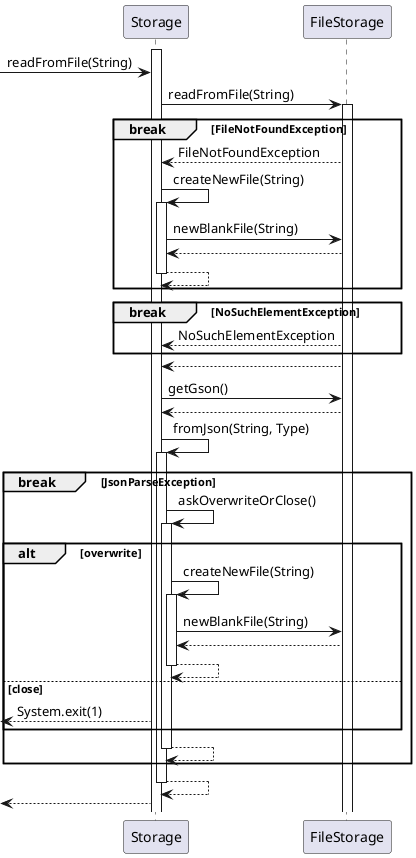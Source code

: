 @startuml
'https://plantuml.com/sequence-diagram

'autonumber

activate Storage
-> Storage: readFromFile(String)

Storage -> FileStorage: readFromFile(String)
activate FileStorage

break FileNotFoundException

    FileStorage --> Storage: FileNotFoundException
    Storage -> Storage: createNewFile(String)
    activate Storage
    Storage -> FileStorage: newBlankFile(String)
    FileStorage --> Storage
    Storage --> Storage
    deactivate Storage

end

break NoSuchElementException
    FileStorage --> Storage: NoSuchElementException
end

FileStorage --> Storage

Storage -> FileStorage: getGson()
FileStorage --> Storage

Storage -> Storage: fromJson(String, Type)
activate Storage

break JsonParseException

    Storage -> Storage: askOverwriteOrClose()
    activate Storage

        alt overwrite
            Storage -> Storage: createNewFile(String)
            activate Storage
            Storage -> FileStorage: newBlankFile(String)
            FileStorage --> Storage
            Storage --> Storage
            deactivate Storage
        else close
            <-- Storage: System.exit(1)
        end
        Storage --> Storage
    deactivate Storage

end

Storage --> Storage
deactivate Storage



<-- Storage

@enduml